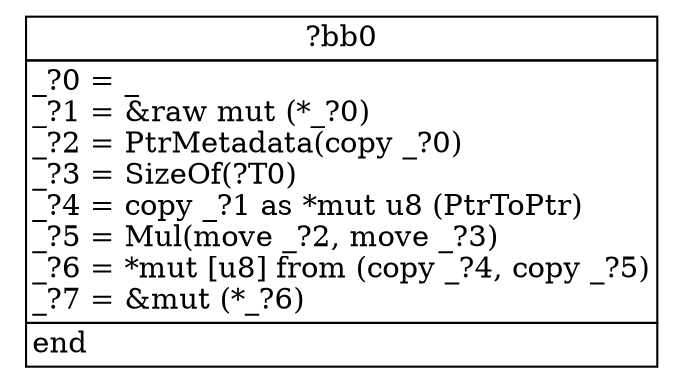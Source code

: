 digraph ControlFlowGraph {
    bb0 [shape="none", label=<<table border="0" cellborder="1" cellspacing="0"><tr><td  align="center" colspan="1">?bb0</td></tr><tr><td align="left" balign="left">_?0 = _<br/>_?1 = &amp;raw mut (*_?0)<br/>_?2 = PtrMetadata(copy _?0)<br/>_?3 = SizeOf(?T0)<br/>_?4 = copy _?1 as *mut u8 (PtrToPtr)<br/>_?5 = Mul(move _?2, move _?3)<br/>_?6 = *mut [u8] from (copy _?4, copy _?5)<br/>_?7 = &amp;mut (*_?6)<br/></td></tr><tr><td align="left">end</td></tr></table>>];
}
